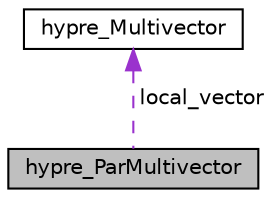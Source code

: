 digraph "hypre_ParMultivector"
{
 // LATEX_PDF_SIZE
  edge [fontname="Helvetica",fontsize="10",labelfontname="Helvetica",labelfontsize="10"];
  node [fontname="Helvetica",fontsize="10",shape=record];
  Node1 [label="hypre_ParMultivector",height=0.2,width=0.4,color="black", fillcolor="grey75", style="filled", fontcolor="black",tooltip=" "];
  Node2 -> Node1 [dir="back",color="darkorchid3",fontsize="10",style="dashed",label=" local_vector" ,fontname="Helvetica"];
  Node2 [label="hypre_Multivector",height=0.2,width=0.4,color="black", fillcolor="white", style="filled",URL="$structhypre___multivector.html",tooltip=" "];
}
